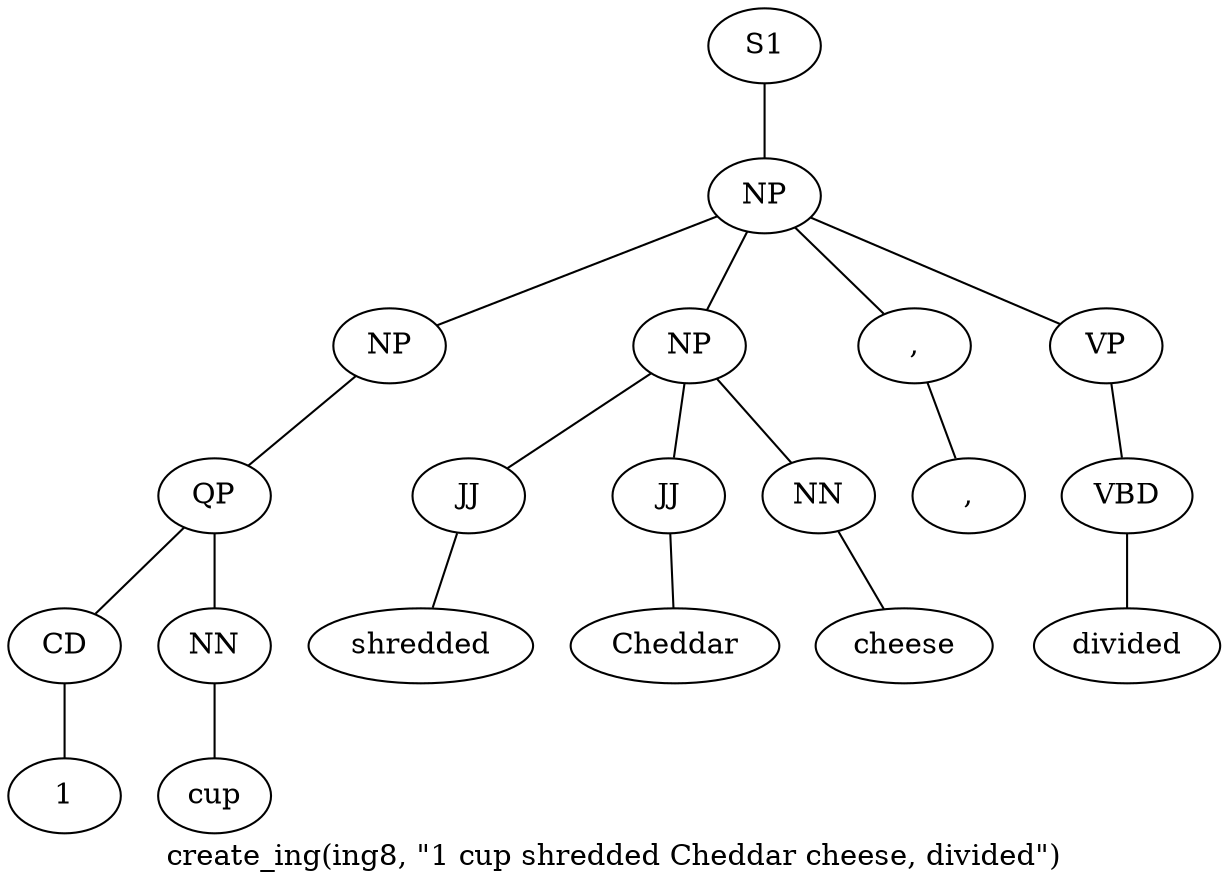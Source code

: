 graph SyntaxGraph {
	label = "create_ing(ing8, \"1 cup shredded Cheddar cheese, divided\")";
	Node0 [label="S1"];
	Node1 [label="NP"];
	Node2 [label="NP"];
	Node3 [label="QP"];
	Node4 [label="CD"];
	Node5 [label="1"];
	Node6 [label="NN"];
	Node7 [label="cup"];
	Node8 [label="NP"];
	Node9 [label="JJ"];
	Node10 [label="shredded"];
	Node11 [label="JJ"];
	Node12 [label="Cheddar"];
	Node13 [label="NN"];
	Node14 [label="cheese"];
	Node15 [label=","];
	Node16 [label=","];
	Node17 [label="VP"];
	Node18 [label="VBD"];
	Node19 [label="divided"];

	Node0 -- Node1;
	Node1 -- Node2;
	Node1 -- Node8;
	Node1 -- Node15;
	Node1 -- Node17;
	Node2 -- Node3;
	Node3 -- Node4;
	Node3 -- Node6;
	Node4 -- Node5;
	Node6 -- Node7;
	Node8 -- Node9;
	Node8 -- Node11;
	Node8 -- Node13;
	Node9 -- Node10;
	Node11 -- Node12;
	Node13 -- Node14;
	Node15 -- Node16;
	Node17 -- Node18;
	Node18 -- Node19;
}